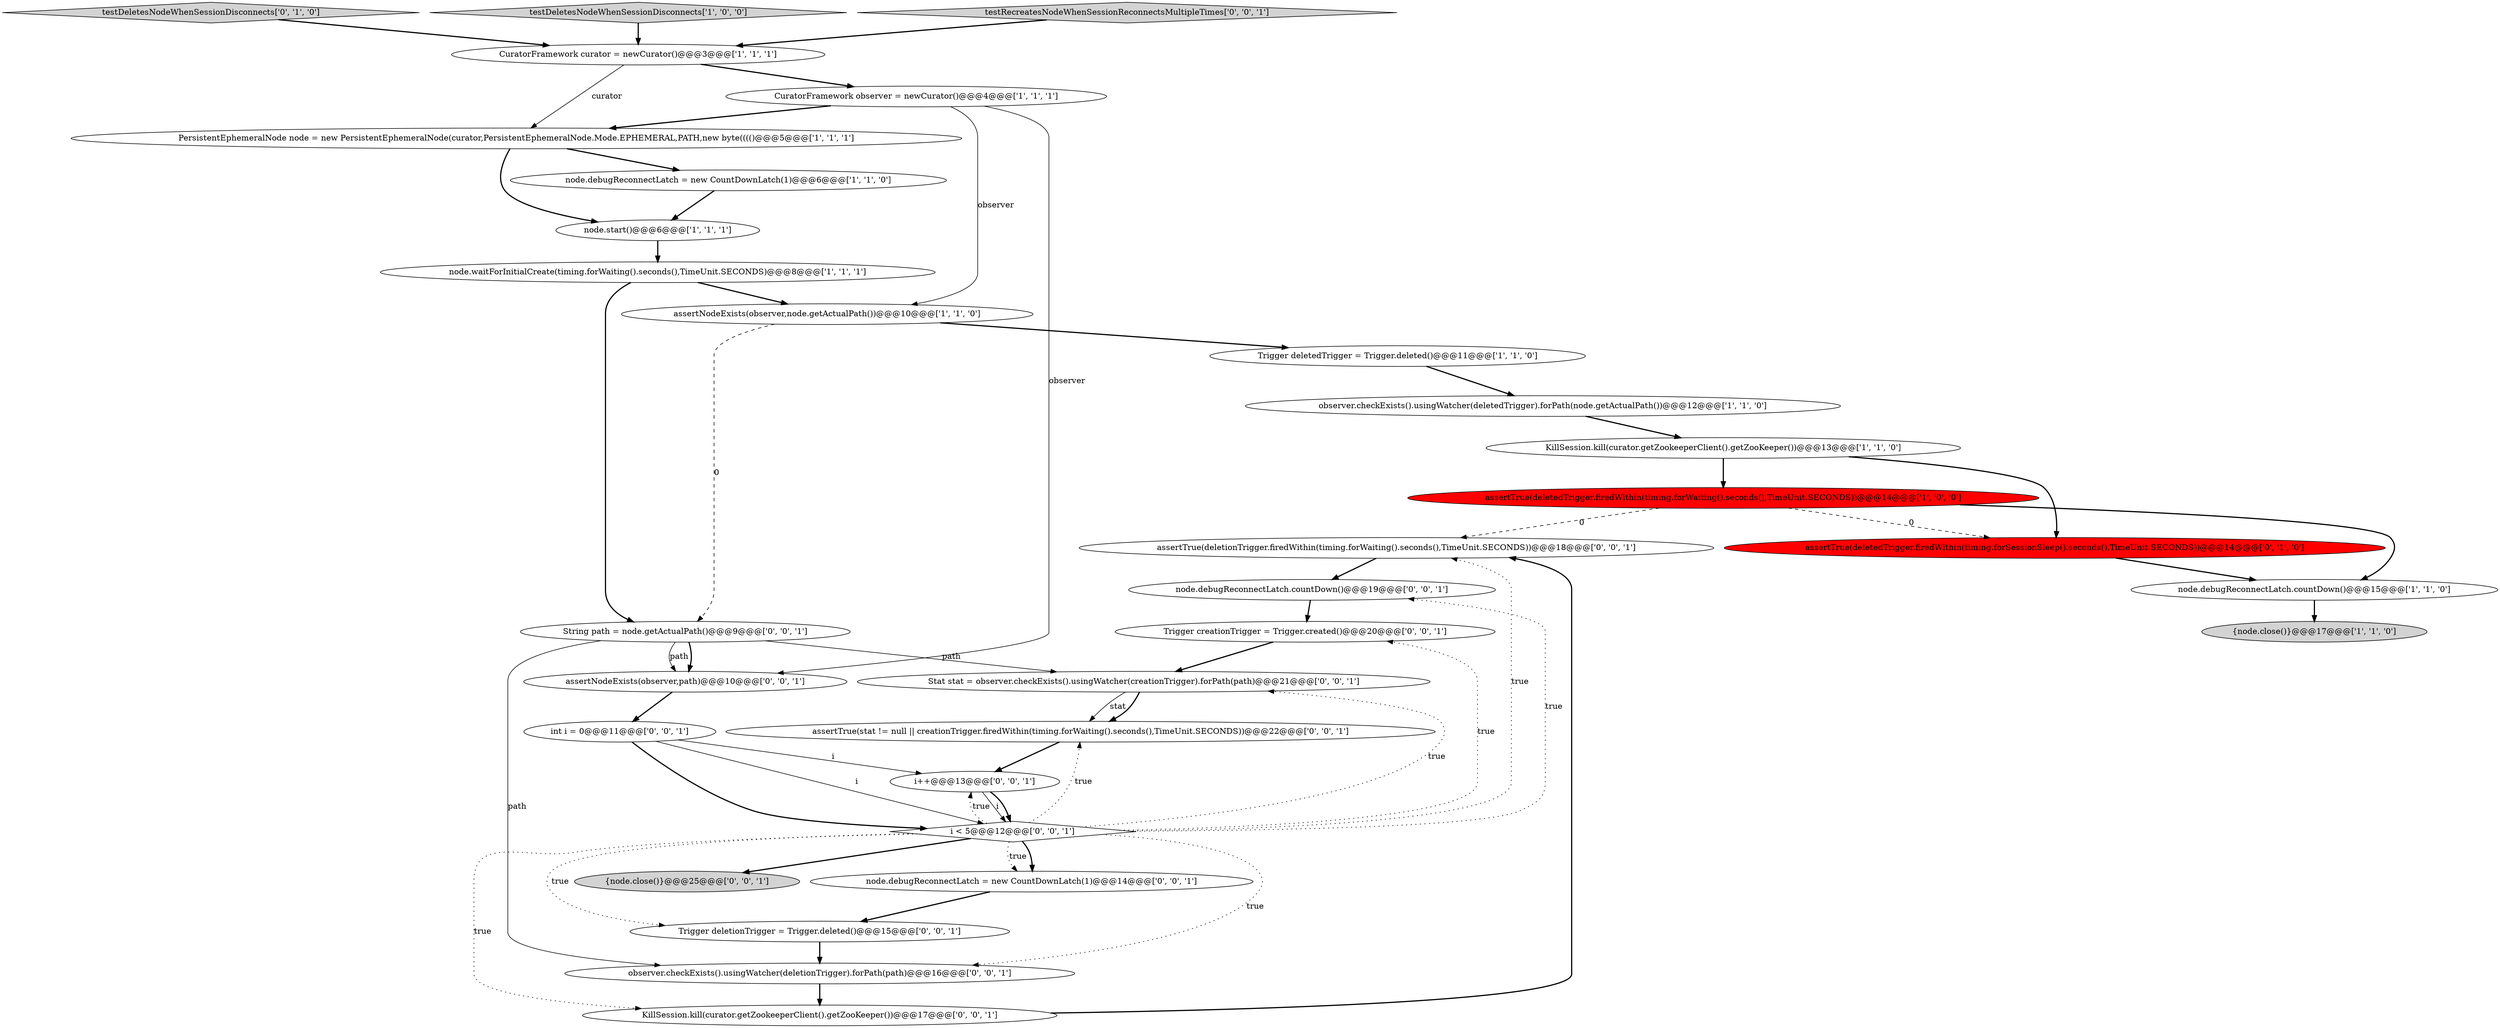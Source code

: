 digraph {
8 [style = filled, label = "KillSession.kill(curator.getZookeeperClient().getZooKeeper())@@@13@@@['1', '1', '0']", fillcolor = white, shape = ellipse image = "AAA0AAABBB1BBB"];
7 [style = filled, label = "assertNodeExists(observer,node.getActualPath())@@@10@@@['1', '1', '0']", fillcolor = white, shape = ellipse image = "AAA0AAABBB1BBB"];
10 [style = filled, label = "{node.close()}@@@17@@@['1', '1', '0']", fillcolor = lightgray, shape = ellipse image = "AAA0AAABBB1BBB"];
18 [style = filled, label = "i++@@@13@@@['0', '0', '1']", fillcolor = white, shape = ellipse image = "AAA0AAABBB3BBB"];
0 [style = filled, label = "PersistentEphemeralNode node = new PersistentEphemeralNode(curator,PersistentEphemeralNode.Mode.EPHEMERAL,PATH,new byte(((()@@@5@@@['1', '1', '1']", fillcolor = white, shape = ellipse image = "AAA0AAABBB1BBB"];
26 [style = filled, label = "{node.close()}@@@25@@@['0', '0', '1']", fillcolor = lightgray, shape = ellipse image = "AAA0AAABBB3BBB"];
13 [style = filled, label = "CuratorFramework observer = newCurator()@@@4@@@['1', '1', '1']", fillcolor = white, shape = ellipse image = "AAA0AAABBB1BBB"];
15 [style = filled, label = "testDeletesNodeWhenSessionDisconnects['0', '1', '0']", fillcolor = lightgray, shape = diamond image = "AAA0AAABBB2BBB"];
4 [style = filled, label = "assertTrue(deletedTrigger.firedWithin(timing.forWaiting().seconds(),TimeUnit.SECONDS))@@@14@@@['1', '0', '0']", fillcolor = red, shape = ellipse image = "AAA1AAABBB1BBB"];
9 [style = filled, label = "observer.checkExists().usingWatcher(deletedTrigger).forPath(node.getActualPath())@@@12@@@['1', '1', '0']", fillcolor = white, shape = ellipse image = "AAA0AAABBB1BBB"];
12 [style = filled, label = "node.debugReconnectLatch.countDown()@@@15@@@['1', '1', '0']", fillcolor = white, shape = ellipse image = "AAA0AAABBB1BBB"];
20 [style = filled, label = "Stat stat = observer.checkExists().usingWatcher(creationTrigger).forPath(path)@@@21@@@['0', '0', '1']", fillcolor = white, shape = ellipse image = "AAA0AAABBB3BBB"];
11 [style = filled, label = "CuratorFramework curator = newCurator()@@@3@@@['1', '1', '1']", fillcolor = white, shape = ellipse image = "AAA0AAABBB1BBB"];
24 [style = filled, label = "Trigger deletionTrigger = Trigger.deleted()@@@15@@@['0', '0', '1']", fillcolor = white, shape = ellipse image = "AAA0AAABBB3BBB"];
31 [style = filled, label = "KillSession.kill(curator.getZookeeperClient().getZooKeeper())@@@17@@@['0', '0', '1']", fillcolor = white, shape = ellipse image = "AAA0AAABBB3BBB"];
5 [style = filled, label = "testDeletesNodeWhenSessionDisconnects['1', '0', '0']", fillcolor = lightgray, shape = diamond image = "AAA0AAABBB1BBB"];
1 [style = filled, label = "node.debugReconnectLatch = new CountDownLatch(1)@@@6@@@['1', '1', '0']", fillcolor = white, shape = ellipse image = "AAA0AAABBB1BBB"];
6 [style = filled, label = "Trigger deletedTrigger = Trigger.deleted()@@@11@@@['1', '1', '0']", fillcolor = white, shape = ellipse image = "AAA0AAABBB1BBB"];
17 [style = filled, label = "observer.checkExists().usingWatcher(deletionTrigger).forPath(path)@@@16@@@['0', '0', '1']", fillcolor = white, shape = ellipse image = "AAA0AAABBB3BBB"];
28 [style = filled, label = "Trigger creationTrigger = Trigger.created()@@@20@@@['0', '0', '1']", fillcolor = white, shape = ellipse image = "AAA0AAABBB3BBB"];
19 [style = filled, label = "assertTrue(deletionTrigger.firedWithin(timing.forWaiting().seconds(),TimeUnit.SECONDS))@@@18@@@['0', '0', '1']", fillcolor = white, shape = ellipse image = "AAA0AAABBB3BBB"];
23 [style = filled, label = "testRecreatesNodeWhenSessionReconnectsMultipleTimes['0', '0', '1']", fillcolor = lightgray, shape = diamond image = "AAA0AAABBB3BBB"];
29 [style = filled, label = "i < 5@@@12@@@['0', '0', '1']", fillcolor = white, shape = diamond image = "AAA0AAABBB3BBB"];
27 [style = filled, label = "assertTrue(stat != null || creationTrigger.firedWithin(timing.forWaiting().seconds(),TimeUnit.SECONDS))@@@22@@@['0', '0', '1']", fillcolor = white, shape = ellipse image = "AAA0AAABBB3BBB"];
3 [style = filled, label = "node.start()@@@6@@@['1', '1', '1']", fillcolor = white, shape = ellipse image = "AAA0AAABBB1BBB"];
2 [style = filled, label = "node.waitForInitialCreate(timing.forWaiting().seconds(),TimeUnit.SECONDS)@@@8@@@['1', '1', '1']", fillcolor = white, shape = ellipse image = "AAA0AAABBB1BBB"];
25 [style = filled, label = "assertNodeExists(observer,path)@@@10@@@['0', '0', '1']", fillcolor = white, shape = ellipse image = "AAA0AAABBB3BBB"];
21 [style = filled, label = "int i = 0@@@11@@@['0', '0', '1']", fillcolor = white, shape = ellipse image = "AAA0AAABBB3BBB"];
30 [style = filled, label = "node.debugReconnectLatch = new CountDownLatch(1)@@@14@@@['0', '0', '1']", fillcolor = white, shape = ellipse image = "AAA0AAABBB3BBB"];
16 [style = filled, label = "String path = node.getActualPath()@@@9@@@['0', '0', '1']", fillcolor = white, shape = ellipse image = "AAA0AAABBB3BBB"];
14 [style = filled, label = "assertTrue(deletedTrigger.firedWithin(timing.forSessionSleep().seconds(),TimeUnit.SECONDS))@@@14@@@['0', '1', '0']", fillcolor = red, shape = ellipse image = "AAA1AAABBB2BBB"];
22 [style = filled, label = "node.debugReconnectLatch.countDown()@@@19@@@['0', '0', '1']", fillcolor = white, shape = ellipse image = "AAA0AAABBB3BBB"];
0->3 [style = bold, label=""];
16->20 [style = solid, label="path"];
27->18 [style = bold, label=""];
30->24 [style = bold, label=""];
29->18 [style = dotted, label="true"];
29->17 [style = dotted, label="true"];
29->30 [style = bold, label=""];
28->20 [style = bold, label=""];
13->25 [style = solid, label="observer"];
7->16 [style = dashed, label="0"];
29->27 [style = dotted, label="true"];
17->31 [style = bold, label=""];
16->17 [style = solid, label="path"];
20->27 [style = solid, label="stat"];
1->3 [style = bold, label=""];
8->14 [style = bold, label=""];
11->0 [style = solid, label="curator"];
16->25 [style = bold, label=""];
22->28 [style = bold, label=""];
18->29 [style = solid, label="i"];
9->8 [style = bold, label=""];
13->7 [style = solid, label="observer"];
29->20 [style = dotted, label="true"];
29->26 [style = bold, label=""];
20->27 [style = bold, label=""];
29->22 [style = dotted, label="true"];
29->19 [style = dotted, label="true"];
18->29 [style = bold, label=""];
12->10 [style = bold, label=""];
21->29 [style = bold, label=""];
15->11 [style = bold, label=""];
3->2 [style = bold, label=""];
29->28 [style = dotted, label="true"];
16->25 [style = solid, label="path"];
0->1 [style = bold, label=""];
21->18 [style = solid, label="i"];
14->12 [style = bold, label=""];
11->13 [style = bold, label=""];
7->6 [style = bold, label=""];
24->17 [style = bold, label=""];
21->29 [style = solid, label="i"];
29->30 [style = dotted, label="true"];
4->12 [style = bold, label=""];
4->19 [style = dashed, label="0"];
4->14 [style = dashed, label="0"];
5->11 [style = bold, label=""];
2->7 [style = bold, label=""];
8->4 [style = bold, label=""];
6->9 [style = bold, label=""];
23->11 [style = bold, label=""];
29->24 [style = dotted, label="true"];
19->22 [style = bold, label=""];
31->19 [style = bold, label=""];
25->21 [style = bold, label=""];
13->0 [style = bold, label=""];
29->31 [style = dotted, label="true"];
2->16 [style = bold, label=""];
}
